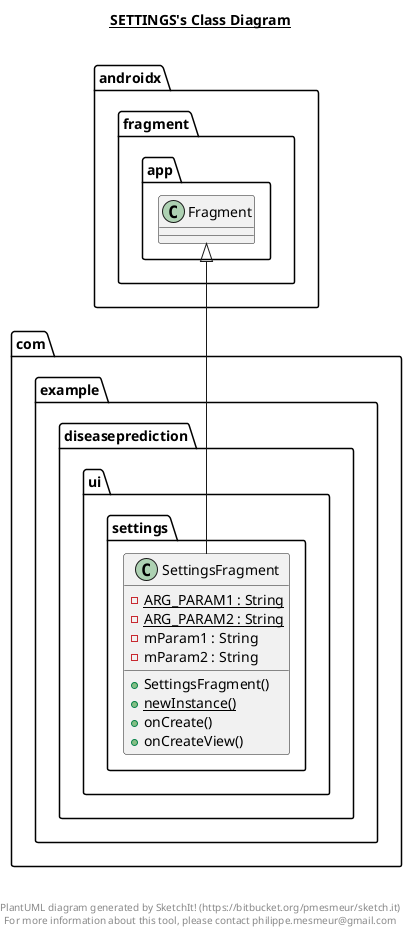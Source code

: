@startuml

title __SETTINGS's Class Diagram__\n

  namespace com.example.diseaseprediction {
    namespace ui.settings {
      class com.example.diseaseprediction.ui.settings.SettingsFragment {
          {static} - ARG_PARAM1 : String
          {static} - ARG_PARAM2 : String
          - mParam1 : String
          - mParam2 : String
          + SettingsFragment()
          {static} + newInstance()
          + onCreate()
          + onCreateView()
      }
    }
  }
  

  com.example.diseaseprediction.ui.settings.SettingsFragment -up-|> androidx.fragment.app.Fragment


right footer


PlantUML diagram generated by SketchIt! (https://bitbucket.org/pmesmeur/sketch.it)
For more information about this tool, please contact philippe.mesmeur@gmail.com
endfooter

@enduml
